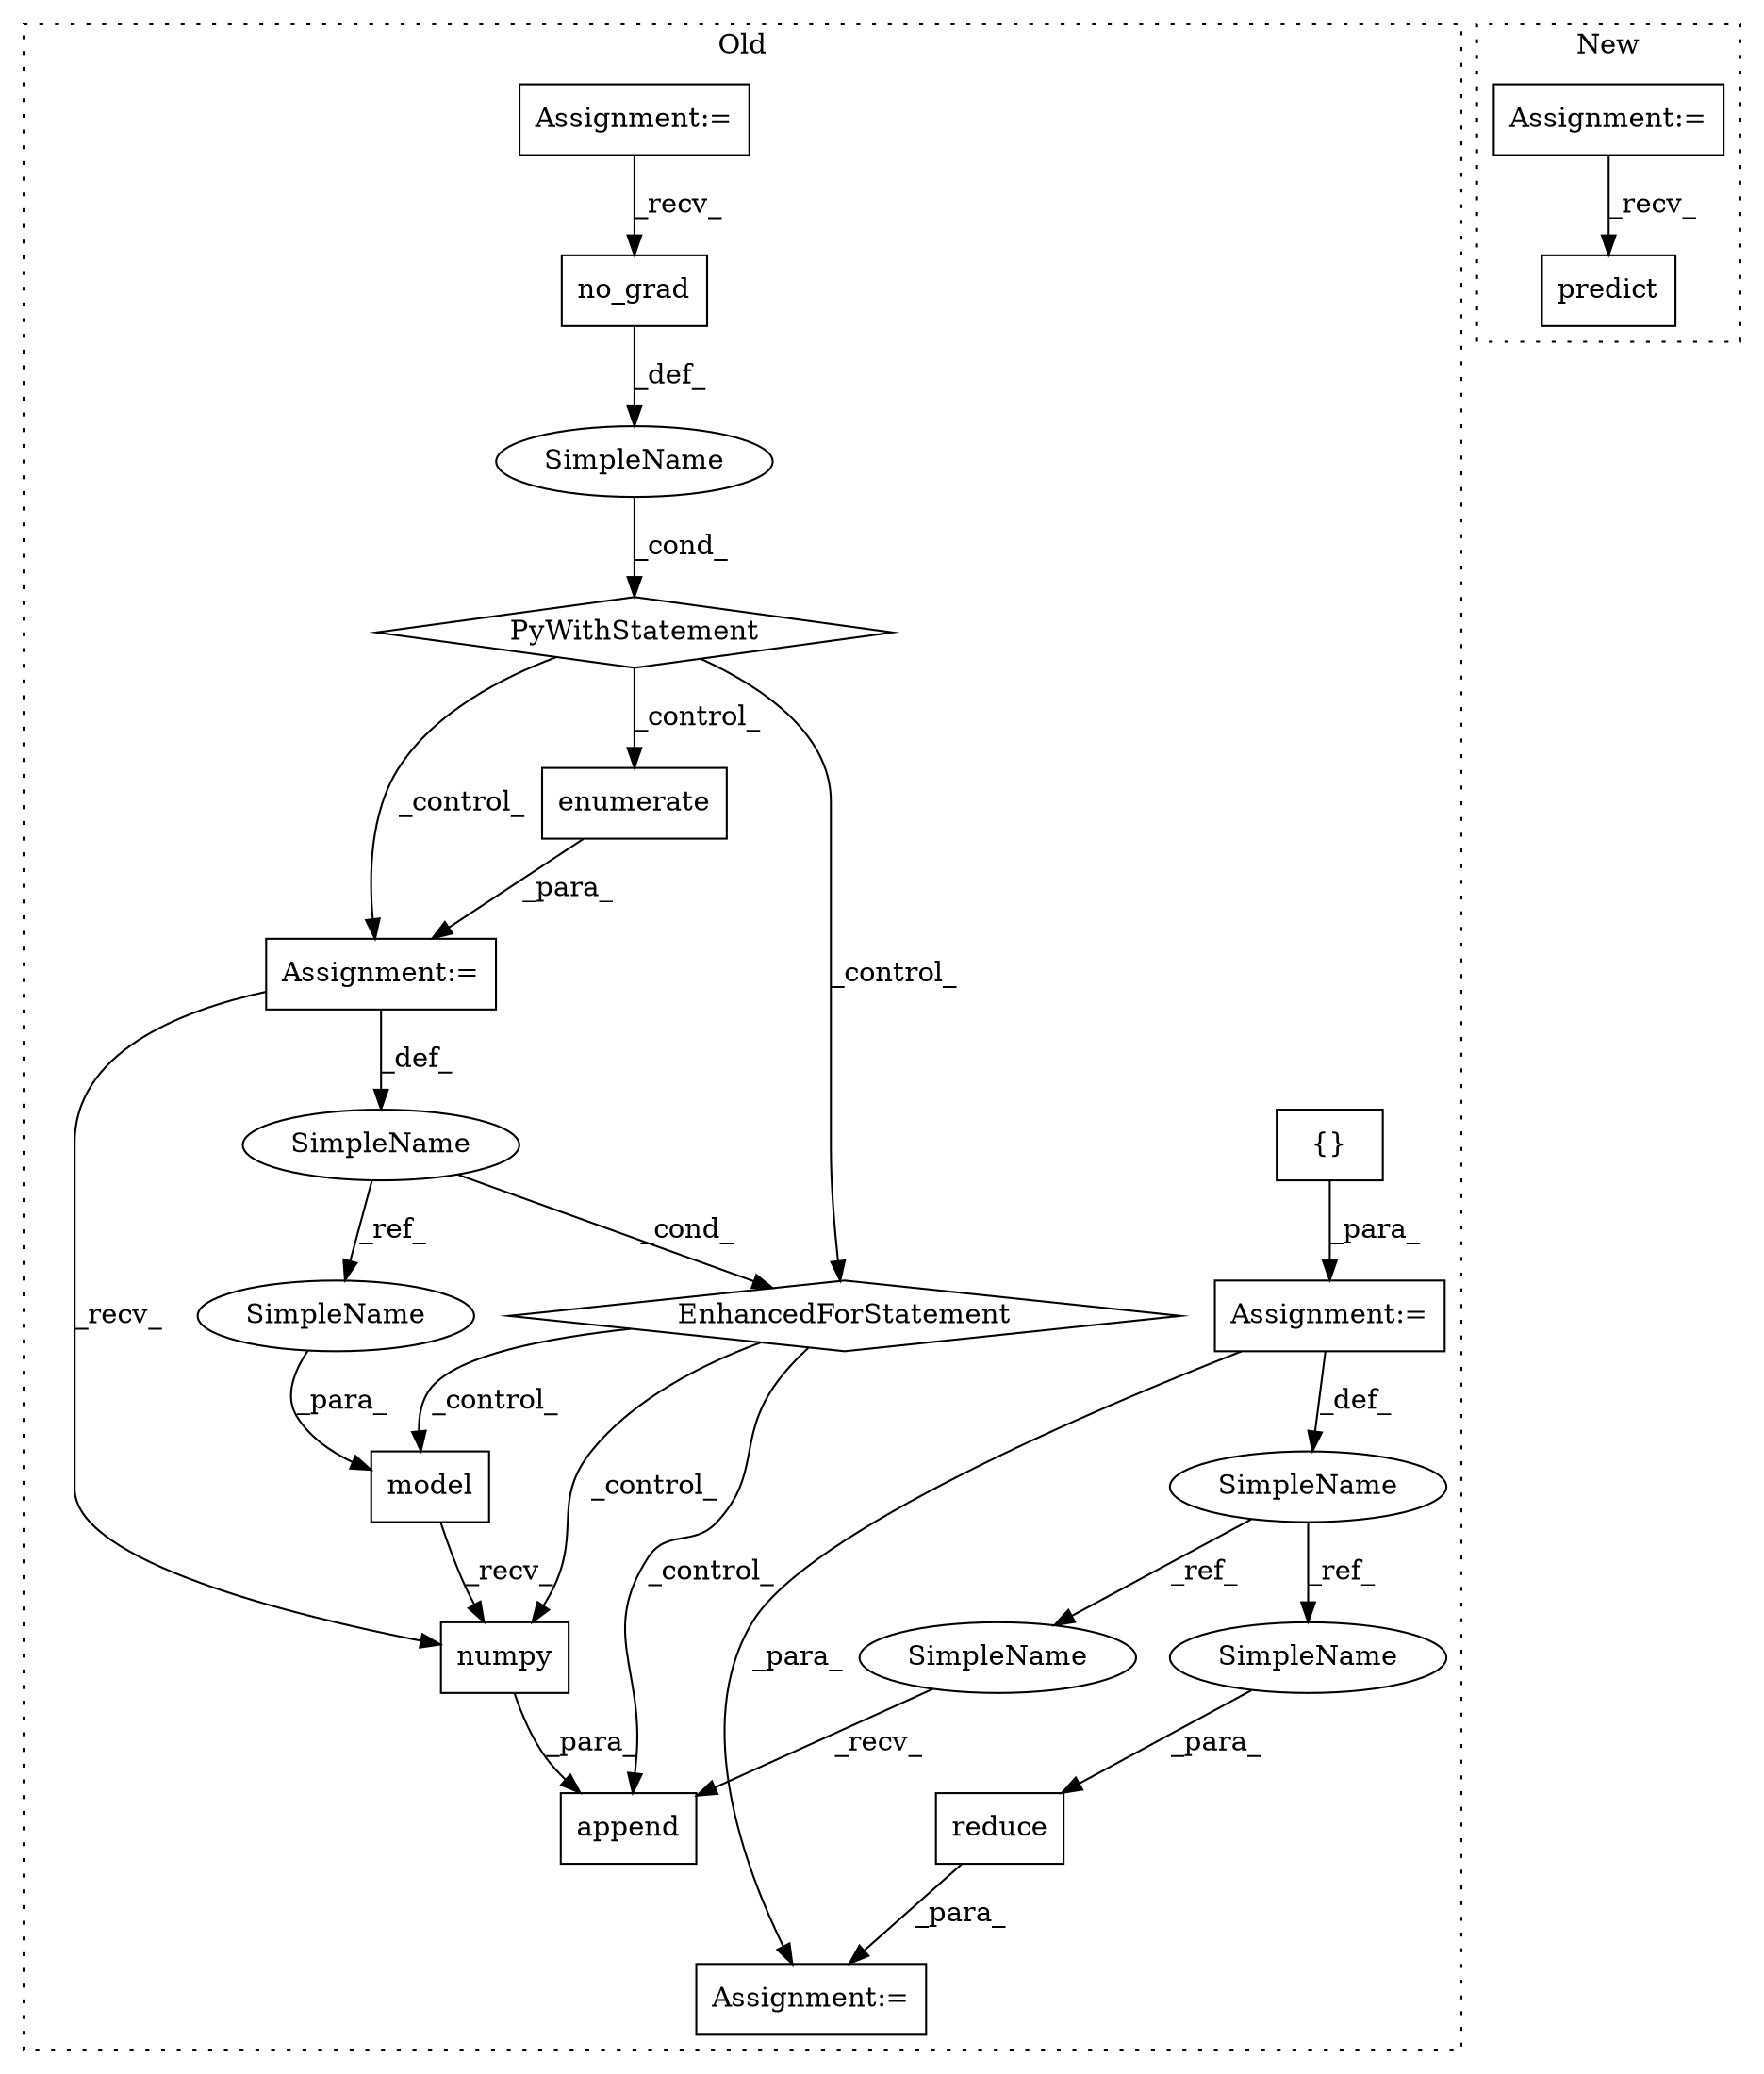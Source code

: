 digraph G {
subgraph cluster0 {
1 [label="PyWithStatement" a="104" s="5906,5931" l="10,2" shape="diamond"];
3 [label="Assignment:=" a="7" s="5941,6049" l="73,2" shape="box"];
4 [label="SimpleName" a="42" s="" l="" shape="ellipse"];
5 [label="EnhancedForStatement" a="70" s="5941,6049" l="73,2" shape="diamond"];
6 [label="SimpleName" a="42" s="6018" l="6" shape="ellipse"];
7 [label="append" a="32" s="6069,6097" l="7,1" shape="box"];
8 [label="{}" a="4" s="5898" l="2" shape="box"];
9 [label="Assignment:=" a="7" s="5888" l="1" shape="box"];
10 [label="reduce" a="32" s="6125,6189" l="7,1" shape="box"];
11 [label="SimpleName" a="42" s="5881" l="7" shape="ellipse"];
12 [label="enumerate" a="32" s="6027,6048" l="10,1" shape="box"];
13 [label="model" a="32" s="6076,6088" l="6,1" shape="box"];
14 [label="numpy" a="32" s="6090" l="7" shape="box"];
15 [label="Assignment:=" a="7" s="6124" l="1" shape="box"];
16 [label="Assignment:=" a="7" s="5653" l="5" shape="box"];
17 [label="no_grad" a="32" s="5922" l="9" shape="box"];
19 [label="SimpleName" a="42" s="6061" l="7" shape="ellipse"];
20 [label="SimpleName" a="42" s="6182" l="7" shape="ellipse"];
21 [label="SimpleName" a="42" s="6082" l="6" shape="ellipse"];
label = "Old";
style="dotted";
}
subgraph cluster1 {
2 [label="predict" a="32" s="5882,5907" l="8,1" shape="box"];
18 [label="Assignment:=" a="7" s="5559" l="7" shape="box"];
label = "New";
style="dotted";
}
1 -> 12 [label="_control_"];
1 -> 3 [label="_control_"];
1 -> 5 [label="_control_"];
3 -> 6 [label="_def_"];
3 -> 14 [label="_recv_"];
4 -> 1 [label="_cond_"];
5 -> 7 [label="_control_"];
5 -> 13 [label="_control_"];
5 -> 14 [label="_control_"];
6 -> 5 [label="_cond_"];
6 -> 21 [label="_ref_"];
8 -> 9 [label="_para_"];
9 -> 11 [label="_def_"];
9 -> 15 [label="_para_"];
10 -> 15 [label="_para_"];
11 -> 19 [label="_ref_"];
11 -> 20 [label="_ref_"];
12 -> 3 [label="_para_"];
13 -> 14 [label="_recv_"];
14 -> 7 [label="_para_"];
16 -> 17 [label="_recv_"];
17 -> 4 [label="_def_"];
18 -> 2 [label="_recv_"];
19 -> 7 [label="_recv_"];
20 -> 10 [label="_para_"];
21 -> 13 [label="_para_"];
}